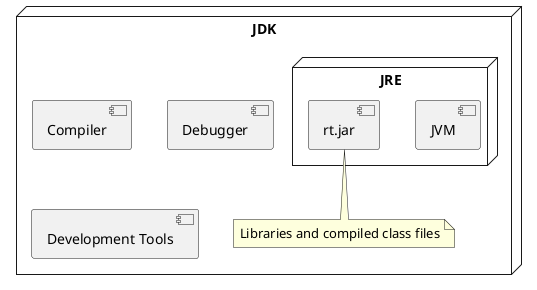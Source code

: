 @startuml

node JDK {
	node JRE {
		[JVM]
		[rt.jar]
	}

	[Compiler]
	[Debugger]
	[Development Tools]

	note bottom of [rt.jar]
		Libraries and compiled class files
	end note
}


@enduml